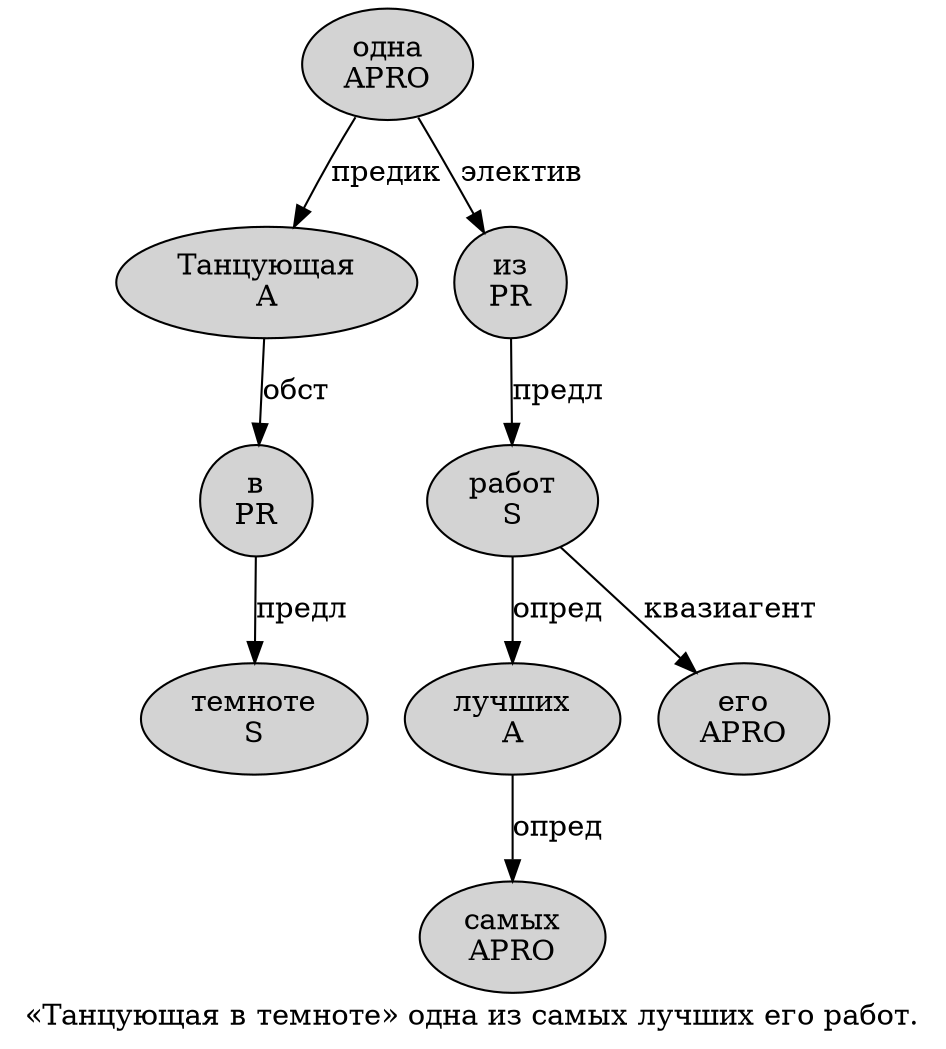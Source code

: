 digraph SENTENCE_732 {
	graph [label="«Танцующая в темноте» одна из самых лучших его работ."]
	node [style=filled]
		1 [label="Танцующая
A" color="" fillcolor=lightgray penwidth=1 shape=ellipse]
		2 [label="в
PR" color="" fillcolor=lightgray penwidth=1 shape=ellipse]
		3 [label="темноте
S" color="" fillcolor=lightgray penwidth=1 shape=ellipse]
		5 [label="одна
APRO" color="" fillcolor=lightgray penwidth=1 shape=ellipse]
		6 [label="из
PR" color="" fillcolor=lightgray penwidth=1 shape=ellipse]
		7 [label="самых
APRO" color="" fillcolor=lightgray penwidth=1 shape=ellipse]
		8 [label="лучших
A" color="" fillcolor=lightgray penwidth=1 shape=ellipse]
		9 [label="его
APRO" color="" fillcolor=lightgray penwidth=1 shape=ellipse]
		10 [label="работ
S" color="" fillcolor=lightgray penwidth=1 shape=ellipse]
			10 -> 8 [label="опред"]
			10 -> 9 [label="квазиагент"]
			6 -> 10 [label="предл"]
			8 -> 7 [label="опред"]
			5 -> 1 [label="предик"]
			5 -> 6 [label="электив"]
			1 -> 2 [label="обст"]
			2 -> 3 [label="предл"]
}